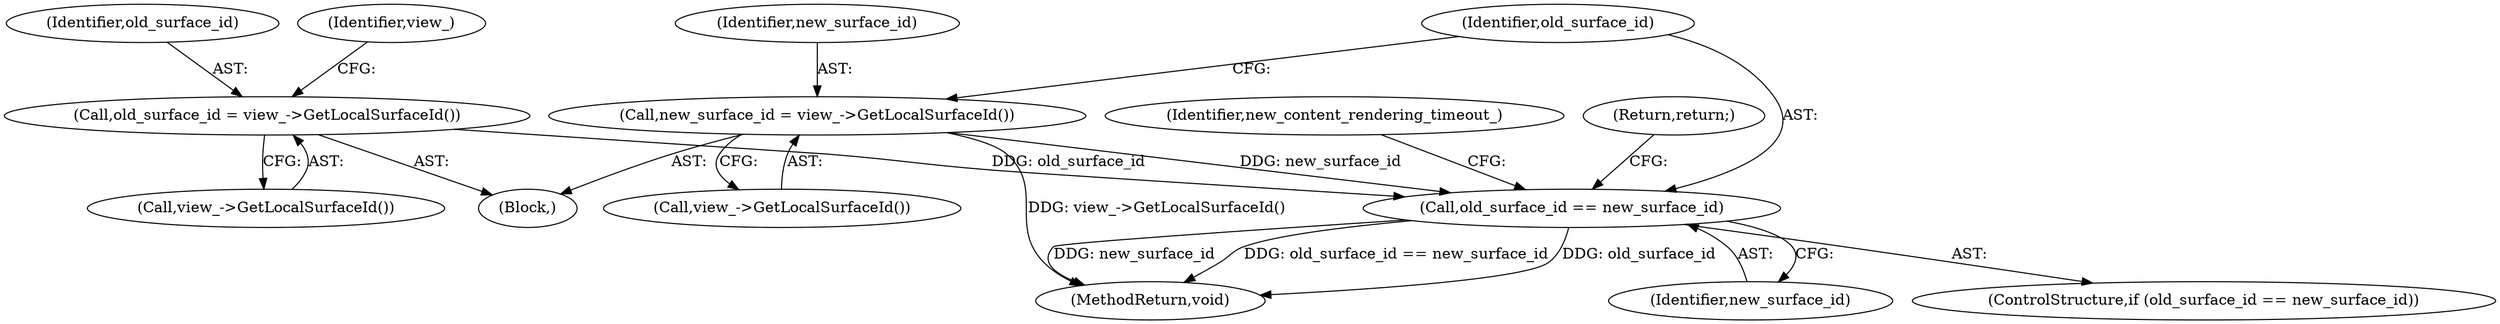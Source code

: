 digraph "1_Chrome_7da6c3419fd172405bcece1ae4ec6ec8316cd345@del" {
"1000127" [label="(Call,old_surface_id == new_surface_id)"];
"1000116" [label="(Call,old_surface_id = view_->GetLocalSurfaceId())"];
"1000123" [label="(Call,new_surface_id = view_->GetLocalSurfaceId())"];
"1000120" [label="(Identifier,view_)"];
"1000125" [label="(Call,view_->GetLocalSurfaceId())"];
"1000111" [label="(Block,)"];
"1000127" [label="(Call,old_surface_id == new_surface_id)"];
"1000117" [label="(Identifier,old_surface_id)"];
"1000118" [label="(Call,view_->GetLocalSurfaceId())"];
"1000126" [label="(ControlStructure,if (old_surface_id == new_surface_id))"];
"1000140" [label="(Identifier,new_content_rendering_timeout_)"];
"1000123" [label="(Call,new_surface_id = view_->GetLocalSurfaceId())"];
"1000128" [label="(Identifier,old_surface_id)"];
"1000124" [label="(Identifier,new_surface_id)"];
"1000130" [label="(Return,return;)"];
"1000116" [label="(Call,old_surface_id = view_->GetLocalSurfaceId())"];
"1000144" [label="(MethodReturn,void)"];
"1000129" [label="(Identifier,new_surface_id)"];
"1000127" -> "1000126"  [label="AST: "];
"1000127" -> "1000129"  [label="CFG: "];
"1000128" -> "1000127"  [label="AST: "];
"1000129" -> "1000127"  [label="AST: "];
"1000130" -> "1000127"  [label="CFG: "];
"1000140" -> "1000127"  [label="CFG: "];
"1000127" -> "1000144"  [label="DDG: old_surface_id == new_surface_id"];
"1000127" -> "1000144"  [label="DDG: old_surface_id"];
"1000127" -> "1000144"  [label="DDG: new_surface_id"];
"1000116" -> "1000127"  [label="DDG: old_surface_id"];
"1000123" -> "1000127"  [label="DDG: new_surface_id"];
"1000116" -> "1000111"  [label="AST: "];
"1000116" -> "1000118"  [label="CFG: "];
"1000117" -> "1000116"  [label="AST: "];
"1000118" -> "1000116"  [label="AST: "];
"1000120" -> "1000116"  [label="CFG: "];
"1000123" -> "1000111"  [label="AST: "];
"1000123" -> "1000125"  [label="CFG: "];
"1000124" -> "1000123"  [label="AST: "];
"1000125" -> "1000123"  [label="AST: "];
"1000128" -> "1000123"  [label="CFG: "];
"1000123" -> "1000144"  [label="DDG: view_->GetLocalSurfaceId()"];
}
